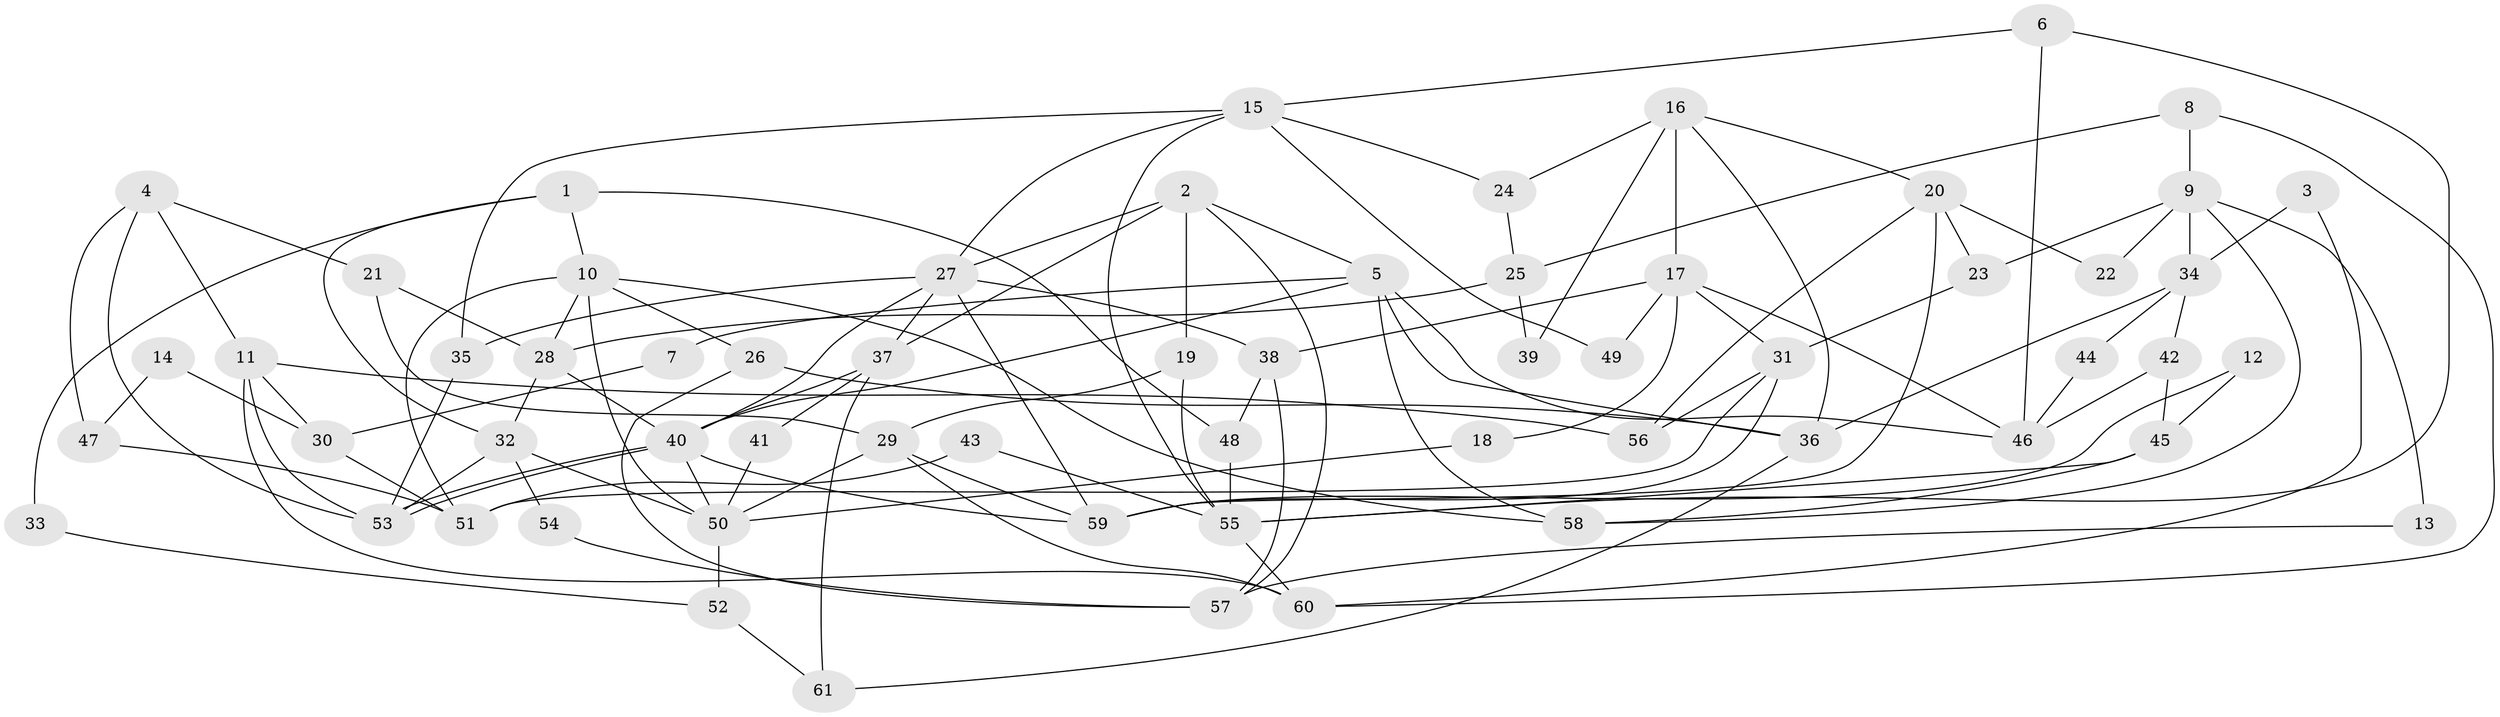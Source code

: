 // coarse degree distribution, {6: 0.13157894736842105, 7: 0.05263157894736842, 2: 0.21052631578947367, 8: 0.13157894736842105, 5: 0.13157894736842105, 4: 0.10526315789473684, 10: 0.05263157894736842, 3: 0.18421052631578946}
// Generated by graph-tools (version 1.1) at 2025/42/03/06/25 10:42:01]
// undirected, 61 vertices, 122 edges
graph export_dot {
graph [start="1"]
  node [color=gray90,style=filled];
  1;
  2;
  3;
  4;
  5;
  6;
  7;
  8;
  9;
  10;
  11;
  12;
  13;
  14;
  15;
  16;
  17;
  18;
  19;
  20;
  21;
  22;
  23;
  24;
  25;
  26;
  27;
  28;
  29;
  30;
  31;
  32;
  33;
  34;
  35;
  36;
  37;
  38;
  39;
  40;
  41;
  42;
  43;
  44;
  45;
  46;
  47;
  48;
  49;
  50;
  51;
  52;
  53;
  54;
  55;
  56;
  57;
  58;
  59;
  60;
  61;
  1 -- 48;
  1 -- 10;
  1 -- 32;
  1 -- 33;
  2 -- 37;
  2 -- 27;
  2 -- 5;
  2 -- 19;
  2 -- 57;
  3 -- 60;
  3 -- 34;
  4 -- 21;
  4 -- 11;
  4 -- 47;
  4 -- 53;
  5 -- 40;
  5 -- 7;
  5 -- 36;
  5 -- 46;
  5 -- 58;
  6 -- 15;
  6 -- 46;
  6 -- 55;
  7 -- 30;
  8 -- 60;
  8 -- 9;
  8 -- 25;
  9 -- 34;
  9 -- 58;
  9 -- 13;
  9 -- 22;
  9 -- 23;
  10 -- 50;
  10 -- 28;
  10 -- 26;
  10 -- 51;
  10 -- 58;
  11 -- 53;
  11 -- 56;
  11 -- 30;
  11 -- 60;
  12 -- 59;
  12 -- 45;
  13 -- 57;
  14 -- 47;
  14 -- 30;
  15 -- 55;
  15 -- 35;
  15 -- 24;
  15 -- 27;
  15 -- 49;
  16 -- 24;
  16 -- 20;
  16 -- 17;
  16 -- 36;
  16 -- 39;
  17 -- 38;
  17 -- 18;
  17 -- 31;
  17 -- 46;
  17 -- 49;
  18 -- 50;
  19 -- 29;
  19 -- 55;
  20 -- 23;
  20 -- 59;
  20 -- 22;
  20 -- 56;
  21 -- 28;
  21 -- 29;
  23 -- 31;
  24 -- 25;
  25 -- 28;
  25 -- 39;
  26 -- 36;
  26 -- 57;
  27 -- 40;
  27 -- 35;
  27 -- 37;
  27 -- 38;
  27 -- 59;
  28 -- 40;
  28 -- 32;
  29 -- 60;
  29 -- 50;
  29 -- 59;
  30 -- 51;
  31 -- 59;
  31 -- 51;
  31 -- 56;
  32 -- 53;
  32 -- 50;
  32 -- 54;
  33 -- 52;
  34 -- 42;
  34 -- 36;
  34 -- 44;
  35 -- 53;
  36 -- 61;
  37 -- 40;
  37 -- 41;
  37 -- 61;
  38 -- 57;
  38 -- 48;
  40 -- 59;
  40 -- 53;
  40 -- 53;
  40 -- 50;
  41 -- 50;
  42 -- 45;
  42 -- 46;
  43 -- 55;
  43 -- 51;
  44 -- 46;
  45 -- 58;
  45 -- 55;
  47 -- 51;
  48 -- 55;
  50 -- 52;
  52 -- 61;
  54 -- 57;
  55 -- 60;
}
